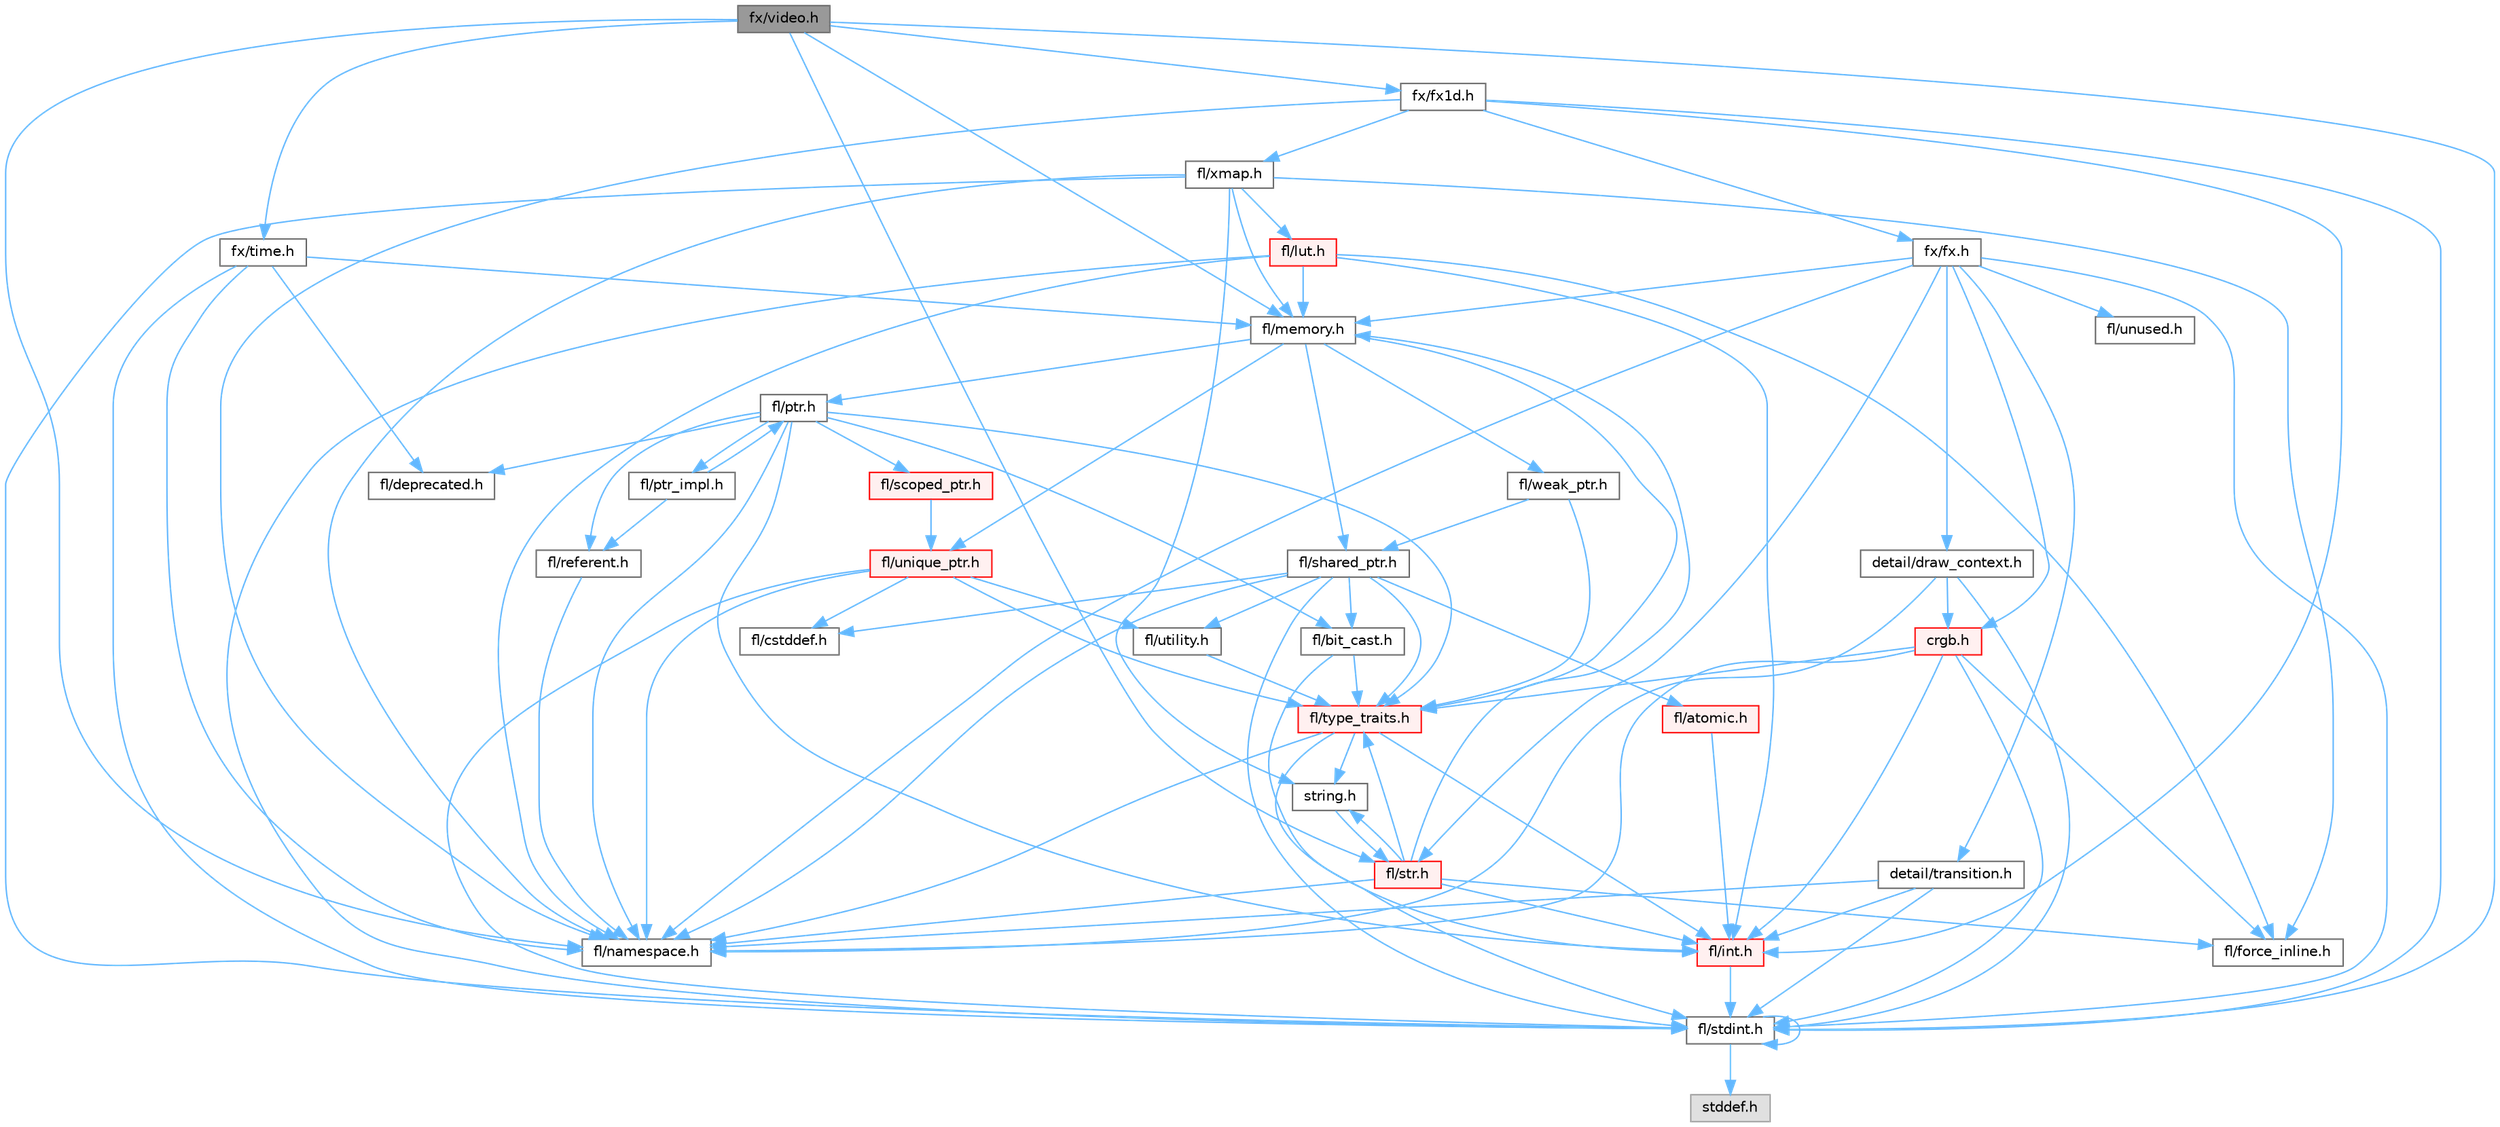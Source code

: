digraph "fx/video.h"
{
 // INTERACTIVE_SVG=YES
 // LATEX_PDF_SIZE
  bgcolor="transparent";
  edge [fontname=Helvetica,fontsize=10,labelfontname=Helvetica,labelfontsize=10];
  node [fontname=Helvetica,fontsize=10,shape=box,height=0.2,width=0.4];
  Node1 [id="Node000001",label="fx/video.h",height=0.2,width=0.4,color="gray40", fillcolor="grey60", style="filled", fontcolor="black",tooltip=" "];
  Node1 -> Node2 [id="edge1_Node000001_Node000002",color="steelblue1",style="solid",tooltip=" "];
  Node2 [id="Node000002",label="fl/stdint.h",height=0.2,width=0.4,color="grey40", fillcolor="white", style="filled",URL="$df/dd8/stdint_8h.html",tooltip=" "];
  Node2 -> Node3 [id="edge2_Node000002_Node000003",color="steelblue1",style="solid",tooltip=" "];
  Node3 [id="Node000003",label="stddef.h",height=0.2,width=0.4,color="grey60", fillcolor="#E0E0E0", style="filled",tooltip=" "];
  Node2 -> Node2 [id="edge3_Node000002_Node000002",color="steelblue1",style="solid",tooltip=" "];
  Node1 -> Node4 [id="edge4_Node000001_Node000004",color="steelblue1",style="solid",tooltip=" "];
  Node4 [id="Node000004",label="fl/namespace.h",height=0.2,width=0.4,color="grey40", fillcolor="white", style="filled",URL="$df/d2a/namespace_8h.html",tooltip="Implements the FastLED namespace macros."];
  Node1 -> Node5 [id="edge5_Node000001_Node000005",color="steelblue1",style="solid",tooltip=" "];
  Node5 [id="Node000005",label="fl/memory.h",height=0.2,width=0.4,color="grey40", fillcolor="white", style="filled",URL="$dc/d18/memory_8h.html",tooltip=" "];
  Node5 -> Node6 [id="edge6_Node000005_Node000006",color="steelblue1",style="solid",tooltip=" "];
  Node6 [id="Node000006",label="fl/ptr.h",height=0.2,width=0.4,color="grey40", fillcolor="white", style="filled",URL="$dd/d98/ptr_8h.html",tooltip=" "];
  Node6 -> Node4 [id="edge7_Node000006_Node000004",color="steelblue1",style="solid",tooltip=" "];
  Node6 -> Node7 [id="edge8_Node000006_Node000007",color="steelblue1",style="solid",tooltip=" "];
  Node7 [id="Node000007",label="fl/scoped_ptr.h",height=0.2,width=0.4,color="red", fillcolor="#FFF0F0", style="filled",URL="$d0/d44/scoped__ptr_8h.html",tooltip=" "];
  Node7 -> Node8 [id="edge9_Node000007_Node000008",color="steelblue1",style="solid",tooltip=" "];
  Node8 [id="Node000008",label="fl/unique_ptr.h",height=0.2,width=0.4,color="red", fillcolor="#FFF0F0", style="filled",URL="$da/d4b/unique__ptr_8h.html",tooltip=" "];
  Node8 -> Node4 [id="edge10_Node000008_Node000004",color="steelblue1",style="solid",tooltip=" "];
  Node8 -> Node9 [id="edge11_Node000008_Node000009",color="steelblue1",style="solid",tooltip=" "];
  Node9 [id="Node000009",label="fl/type_traits.h",height=0.2,width=0.4,color="red", fillcolor="#FFF0F0", style="filled",URL="$df/d63/type__traits_8h.html",tooltip=" "];
  Node9 -> Node10 [id="edge12_Node000009_Node000010",color="steelblue1",style="solid",tooltip=" "];
  Node10 [id="Node000010",label="string.h",height=0.2,width=0.4,color="grey40", fillcolor="white", style="filled",URL="$da/d66/string_8h.html",tooltip=" "];
  Node10 -> Node11 [id="edge13_Node000010_Node000011",color="steelblue1",style="solid",tooltip=" "];
  Node11 [id="Node000011",label="fl/str.h",height=0.2,width=0.4,color="red", fillcolor="#FFF0F0", style="filled",URL="$d1/d93/str_8h.html",tooltip=" "];
  Node11 -> Node12 [id="edge14_Node000011_Node000012",color="steelblue1",style="solid",tooltip=" "];
  Node12 [id="Node000012",label="fl/int.h",height=0.2,width=0.4,color="red", fillcolor="#FFF0F0", style="filled",URL="$d3/d7e/int_8h.html",tooltip=" "];
  Node12 -> Node2 [id="edge15_Node000012_Node000002",color="steelblue1",style="solid",tooltip=" "];
  Node11 -> Node10 [id="edge16_Node000011_Node000010",color="steelblue1",style="solid",tooltip=" "];
  Node11 -> Node4 [id="edge17_Node000011_Node000004",color="steelblue1",style="solid",tooltip=" "];
  Node11 -> Node5 [id="edge18_Node000011_Node000005",color="steelblue1",style="solid",tooltip=" "];
  Node11 -> Node9 [id="edge19_Node000011_Node000009",color="steelblue1",style="solid",tooltip=" "];
  Node11 -> Node18 [id="edge20_Node000011_Node000018",color="steelblue1",style="solid",tooltip=" "];
  Node18 [id="Node000018",label="fl/force_inline.h",height=0.2,width=0.4,color="grey40", fillcolor="white", style="filled",URL="$d4/d64/force__inline_8h.html",tooltip=" "];
  Node9 -> Node2 [id="edge21_Node000009_Node000002",color="steelblue1",style="solid",tooltip=" "];
  Node9 -> Node4 [id="edge22_Node000009_Node000004",color="steelblue1",style="solid",tooltip=" "];
  Node9 -> Node12 [id="edge23_Node000009_Node000012",color="steelblue1",style="solid",tooltip=" "];
  Node8 -> Node29 [id="edge24_Node000008_Node000029",color="steelblue1",style="solid",tooltip=" "];
  Node29 [id="Node000029",label="fl/utility.h",height=0.2,width=0.4,color="grey40", fillcolor="white", style="filled",URL="$d5/d47/utility_8h.html",tooltip=" "];
  Node29 -> Node9 [id="edge25_Node000029_Node000009",color="steelblue1",style="solid",tooltip=" "];
  Node8 -> Node2 [id="edge26_Node000008_Node000002",color="steelblue1",style="solid",tooltip=" "];
  Node8 -> Node42 [id="edge27_Node000008_Node000042",color="steelblue1",style="solid",tooltip=" "];
  Node42 [id="Node000042",label="fl/cstddef.h",height=0.2,width=0.4,color="grey40", fillcolor="white", style="filled",URL="$d7/d84/cstddef_8h.html",tooltip=" "];
  Node6 -> Node9 [id="edge28_Node000006_Node000009",color="steelblue1",style="solid",tooltip=" "];
  Node6 -> Node45 [id="edge29_Node000006_Node000045",color="steelblue1",style="solid",tooltip=" "];
  Node45 [id="Node000045",label="fl/referent.h",height=0.2,width=0.4,color="grey40", fillcolor="white", style="filled",URL="$da/d18/referent_8h.html",tooltip=" "];
  Node45 -> Node4 [id="edge30_Node000045_Node000004",color="steelblue1",style="solid",tooltip=" "];
  Node6 -> Node26 [id="edge31_Node000006_Node000026",color="steelblue1",style="solid",tooltip=" "];
  Node26 [id="Node000026",label="fl/bit_cast.h",height=0.2,width=0.4,color="grey40", fillcolor="white", style="filled",URL="$df/d72/bit__cast_8h.html",tooltip=" "];
  Node26 -> Node9 [id="edge32_Node000026_Node000009",color="steelblue1",style="solid",tooltip=" "];
  Node26 -> Node12 [id="edge33_Node000026_Node000012",color="steelblue1",style="solid",tooltip=" "];
  Node6 -> Node12 [id="edge34_Node000006_Node000012",color="steelblue1",style="solid",tooltip=" "];
  Node6 -> Node44 [id="edge35_Node000006_Node000044",color="steelblue1",style="solid",tooltip=" "];
  Node44 [id="Node000044",label="fl/deprecated.h",height=0.2,width=0.4,color="grey40", fillcolor="white", style="filled",URL="$d4/dce/deprecated_8h.html",tooltip=" "];
  Node6 -> Node46 [id="edge36_Node000006_Node000046",color="steelblue1",style="solid",tooltip=" "];
  Node46 [id="Node000046",label="fl/ptr_impl.h",height=0.2,width=0.4,color="grey40", fillcolor="white", style="filled",URL="$d5/d94/ptr__impl_8h.html",tooltip=" "];
  Node46 -> Node6 [id="edge37_Node000046_Node000006",color="steelblue1",style="solid",tooltip=" "];
  Node46 -> Node45 [id="edge38_Node000046_Node000045",color="steelblue1",style="solid",tooltip=" "];
  Node5 -> Node47 [id="edge39_Node000005_Node000047",color="steelblue1",style="solid",tooltip=" "];
  Node47 [id="Node000047",label="fl/shared_ptr.h",height=0.2,width=0.4,color="grey40", fillcolor="white", style="filled",URL="$df/d6a/shared__ptr_8h.html",tooltip=" "];
  Node47 -> Node4 [id="edge40_Node000047_Node000004",color="steelblue1",style="solid",tooltip=" "];
  Node47 -> Node9 [id="edge41_Node000047_Node000009",color="steelblue1",style="solid",tooltip=" "];
  Node47 -> Node29 [id="edge42_Node000047_Node000029",color="steelblue1",style="solid",tooltip=" "];
  Node47 -> Node2 [id="edge43_Node000047_Node000002",color="steelblue1",style="solid",tooltip=" "];
  Node47 -> Node42 [id="edge44_Node000047_Node000042",color="steelblue1",style="solid",tooltip=" "];
  Node47 -> Node26 [id="edge45_Node000047_Node000026",color="steelblue1",style="solid",tooltip=" "];
  Node47 -> Node48 [id="edge46_Node000047_Node000048",color="steelblue1",style="solid",tooltip=" "];
  Node48 [id="Node000048",label="fl/atomic.h",height=0.2,width=0.4,color="red", fillcolor="#FFF0F0", style="filled",URL="$dd/d02/atomic_8h.html",tooltip=" "];
  Node48 -> Node12 [id="edge47_Node000048_Node000012",color="steelblue1",style="solid",tooltip=" "];
  Node5 -> Node50 [id="edge48_Node000005_Node000050",color="steelblue1",style="solid",tooltip=" "];
  Node50 [id="Node000050",label="fl/weak_ptr.h",height=0.2,width=0.4,color="grey40", fillcolor="white", style="filled",URL="$dc/db4/weak__ptr_8h.html",tooltip=" "];
  Node50 -> Node47 [id="edge49_Node000050_Node000047",color="steelblue1",style="solid",tooltip=" "];
  Node50 -> Node9 [id="edge50_Node000050_Node000009",color="steelblue1",style="solid",tooltip=" "];
  Node5 -> Node8 [id="edge51_Node000005_Node000008",color="steelblue1",style="solid",tooltip=" "];
  Node5 -> Node9 [id="edge52_Node000005_Node000009",color="steelblue1",style="solid",tooltip=" "];
  Node1 -> Node11 [id="edge53_Node000001_Node000011",color="steelblue1",style="solid",tooltip=" "];
  Node1 -> Node51 [id="edge54_Node000001_Node000051",color="steelblue1",style="solid",tooltip=" "];
  Node51 [id="Node000051",label="fx/fx1d.h",height=0.2,width=0.4,color="grey40", fillcolor="white", style="filled",URL="$da/d81/fx1d_8h.html",tooltip=" "];
  Node51 -> Node2 [id="edge55_Node000051_Node000002",color="steelblue1",style="solid",tooltip=" "];
  Node51 -> Node12 [id="edge56_Node000051_Node000012",color="steelblue1",style="solid",tooltip=" "];
  Node51 -> Node4 [id="edge57_Node000051_Node000004",color="steelblue1",style="solid",tooltip=" "];
  Node51 -> Node52 [id="edge58_Node000051_Node000052",color="steelblue1",style="solid",tooltip=" "];
  Node52 [id="Node000052",label="fl/xmap.h",height=0.2,width=0.4,color="grey40", fillcolor="white", style="filled",URL="$dd/dcc/xmap_8h.html",tooltip=" "];
  Node52 -> Node2 [id="edge59_Node000052_Node000002",color="steelblue1",style="solid",tooltip=" "];
  Node52 -> Node10 [id="edge60_Node000052_Node000010",color="steelblue1",style="solid",tooltip=" "];
  Node52 -> Node18 [id="edge61_Node000052_Node000018",color="steelblue1",style="solid",tooltip=" "];
  Node52 -> Node53 [id="edge62_Node000052_Node000053",color="steelblue1",style="solid",tooltip=" "];
  Node53 [id="Node000053",label="fl/lut.h",height=0.2,width=0.4,color="red", fillcolor="#FFF0F0", style="filled",URL="$db/d54/lut_8h.html",tooltip=" "];
  Node53 -> Node18 [id="edge63_Node000053_Node000018",color="steelblue1",style="solid",tooltip=" "];
  Node53 -> Node5 [id="edge64_Node000053_Node000005",color="steelblue1",style="solid",tooltip=" "];
  Node53 -> Node2 [id="edge65_Node000053_Node000002",color="steelblue1",style="solid",tooltip=" "];
  Node53 -> Node12 [id="edge66_Node000053_Node000012",color="steelblue1",style="solid",tooltip=" "];
  Node53 -> Node4 [id="edge67_Node000053_Node000004",color="steelblue1",style="solid",tooltip=" "];
  Node52 -> Node5 [id="edge68_Node000052_Node000005",color="steelblue1",style="solid",tooltip=" "];
  Node52 -> Node4 [id="edge69_Node000052_Node000004",color="steelblue1",style="solid",tooltip=" "];
  Node51 -> Node54 [id="edge70_Node000051_Node000054",color="steelblue1",style="solid",tooltip=" "];
  Node54 [id="Node000054",label="fx/fx.h",height=0.2,width=0.4,color="grey40", fillcolor="white", style="filled",URL="$d2/d0c/fx_8h.html",tooltip=" "];
  Node54 -> Node2 [id="edge71_Node000054_Node000002",color="steelblue1",style="solid",tooltip=" "];
  Node54 -> Node55 [id="edge72_Node000054_Node000055",color="steelblue1",style="solid",tooltip=" "];
  Node55 [id="Node000055",label="crgb.h",height=0.2,width=0.4,color="red", fillcolor="#FFF0F0", style="filled",URL="$db/dd1/crgb_8h.html",tooltip="Defines the red, green, and blue (RGB) pixel struct."];
  Node55 -> Node2 [id="edge73_Node000055_Node000002",color="steelblue1",style="solid",tooltip=" "];
  Node55 -> Node12 [id="edge74_Node000055_Node000012",color="steelblue1",style="solid",tooltip=" "];
  Node55 -> Node4 [id="edge75_Node000055_Node000004",color="steelblue1",style="solid",tooltip=" "];
  Node55 -> Node18 [id="edge76_Node000055_Node000018",color="steelblue1",style="solid",tooltip=" "];
  Node55 -> Node9 [id="edge77_Node000055_Node000009",color="steelblue1",style="solid",tooltip=" "];
  Node54 -> Node63 [id="edge78_Node000054_Node000063",color="steelblue1",style="solid",tooltip=" "];
  Node63 [id="Node000063",label="detail/draw_context.h",height=0.2,width=0.4,color="grey40", fillcolor="white", style="filled",URL="$db/ded/draw__context_8h.html",tooltip=" "];
  Node63 -> Node55 [id="edge79_Node000063_Node000055",color="steelblue1",style="solid",tooltip=" "];
  Node63 -> Node4 [id="edge80_Node000063_Node000004",color="steelblue1",style="solid",tooltip=" "];
  Node63 -> Node2 [id="edge81_Node000063_Node000002",color="steelblue1",style="solid",tooltip=" "];
  Node54 -> Node64 [id="edge82_Node000054_Node000064",color="steelblue1",style="solid",tooltip=" "];
  Node64 [id="Node000064",label="detail/transition.h",height=0.2,width=0.4,color="grey40", fillcolor="white", style="filled",URL="$d7/df7/transition_8h.html",tooltip=" "];
  Node64 -> Node4 [id="edge83_Node000064_Node000004",color="steelblue1",style="solid",tooltip=" "];
  Node64 -> Node2 [id="edge84_Node000064_Node000002",color="steelblue1",style="solid",tooltip=" "];
  Node64 -> Node12 [id="edge85_Node000064_Node000012",color="steelblue1",style="solid",tooltip=" "];
  Node54 -> Node4 [id="edge86_Node000054_Node000004",color="steelblue1",style="solid",tooltip=" "];
  Node54 -> Node5 [id="edge87_Node000054_Node000005",color="steelblue1",style="solid",tooltip=" "];
  Node54 -> Node11 [id="edge88_Node000054_Node000011",color="steelblue1",style="solid",tooltip=" "];
  Node54 -> Node36 [id="edge89_Node000054_Node000036",color="steelblue1",style="solid",tooltip=" "];
  Node36 [id="Node000036",label="fl/unused.h",height=0.2,width=0.4,color="grey40", fillcolor="white", style="filled",URL="$d8/d4b/unused_8h.html",tooltip=" "];
  Node1 -> Node65 [id="edge90_Node000001_Node000065",color="steelblue1",style="solid",tooltip=" "];
  Node65 [id="Node000065",label="fx/time.h",height=0.2,width=0.4,color="grey40", fillcolor="white", style="filled",URL="$da/da2/fx_2time_8h.html",tooltip=" "];
  Node65 -> Node2 [id="edge91_Node000065_Node000002",color="steelblue1",style="solid",tooltip=" "];
  Node65 -> Node44 [id="edge92_Node000065_Node000044",color="steelblue1",style="solid",tooltip=" "];
  Node65 -> Node4 [id="edge93_Node000065_Node000004",color="steelblue1",style="solid",tooltip=" "];
  Node65 -> Node5 [id="edge94_Node000065_Node000005",color="steelblue1",style="solid",tooltip=" "];
}

